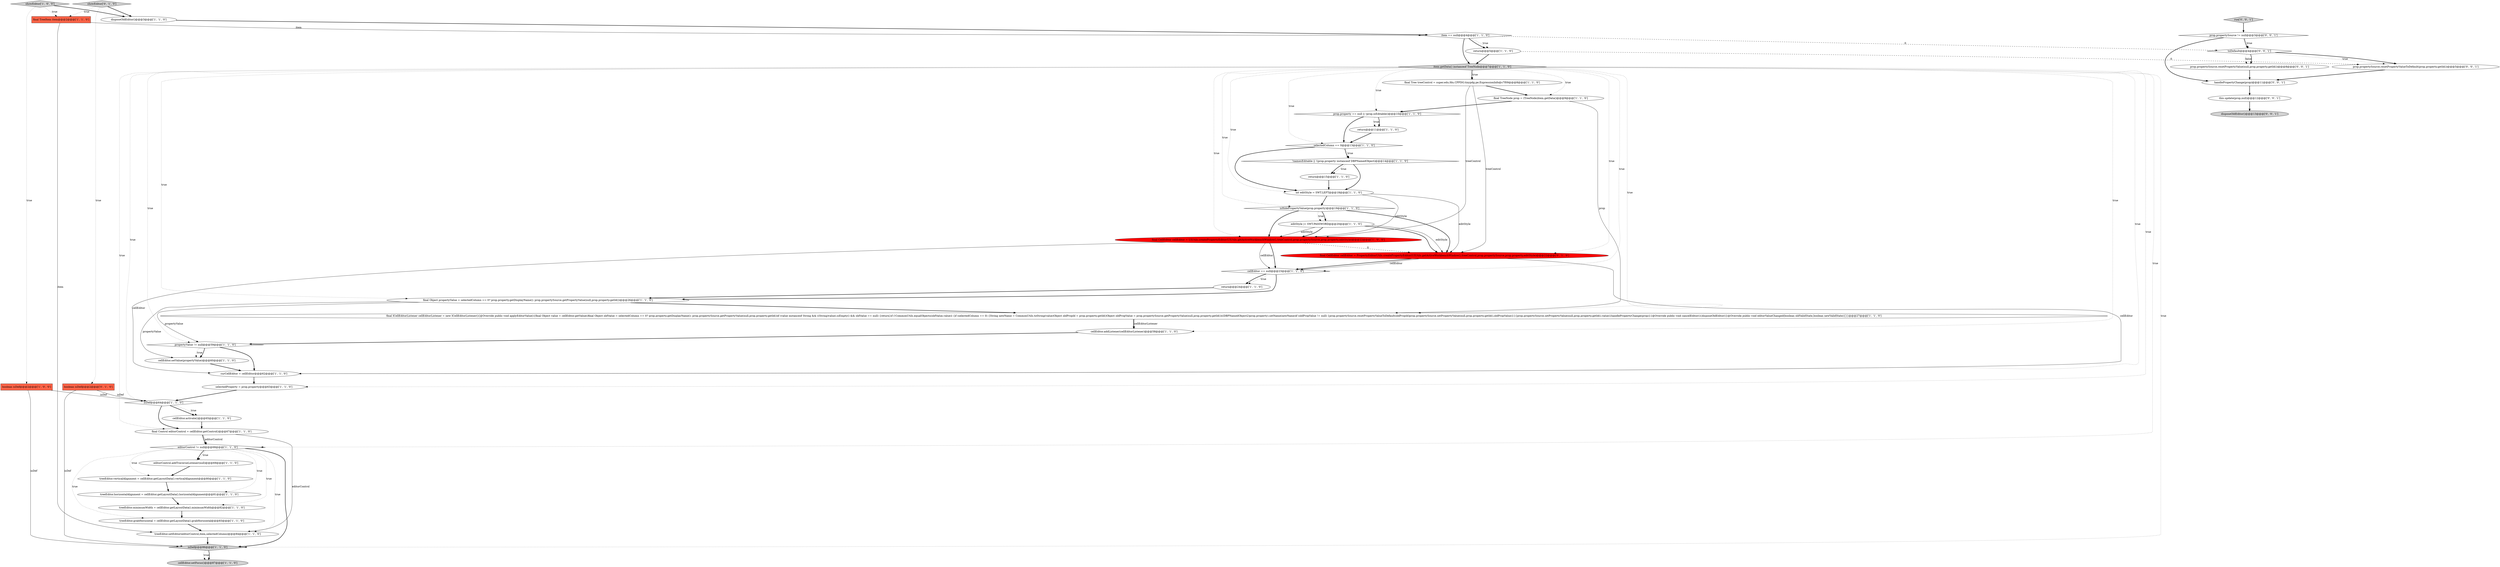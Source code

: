 digraph {
45 [style = filled, label = "prop.propertySource != null@@@3@@@['0', '0', '1']", fillcolor = white, shape = diamond image = "AAA0AAABBB3BBB"];
47 [style = filled, label = "prop.propertySource.resetPropertyValue(null,prop.property.getId())@@@8@@@['0', '0', '1']", fillcolor = white, shape = ellipse image = "AAA0AAABBB3BBB"];
36 [style = filled, label = "prop.property == null || !prop.isEditable()@@@10@@@['1', '1', '0']", fillcolor = white, shape = diamond image = "AAA0AAABBB1BBB"];
29 [style = filled, label = "isDef@@@64@@@['1', '1', '0']", fillcolor = white, shape = diamond image = "AAA0AAABBB1BBB"];
28 [style = filled, label = "selectedProperty = prop.property@@@63@@@['1', '1', '0']", fillcolor = white, shape = ellipse image = "AAA0AAABBB1BBB"];
43 [style = filled, label = "prop.propertySource.resetPropertyValueToDefault(prop.property.getId())@@@5@@@['0', '0', '1']", fillcolor = white, shape = ellipse image = "AAA0AAABBB3BBB"];
22 [style = filled, label = "return@@@15@@@['1', '1', '0']", fillcolor = white, shape = ellipse image = "AAA0AAABBB1BBB"];
14 [style = filled, label = "disposeOldEditor()@@@3@@@['1', '1', '0']", fillcolor = white, shape = ellipse image = "AAA0AAABBB1BBB"];
0 [style = filled, label = "editStyle |= SWT.PASSWORD@@@20@@@['1', '1', '0']", fillcolor = white, shape = ellipse image = "AAA0AAABBB1BBB"];
24 [style = filled, label = "item == null@@@4@@@['1', '1', '0']", fillcolor = white, shape = diamond image = "AAA0AAABBB1BBB"];
46 [style = filled, label = "this.update(prop,null)@@@12@@@['0', '0', '1']", fillcolor = white, shape = ellipse image = "AAA0AAABBB3BBB"];
4 [style = filled, label = "isHidePropertyValue(prop.property)@@@19@@@['1', '1', '0']", fillcolor = white, shape = diamond image = "AAA0AAABBB1BBB"];
11 [style = filled, label = "cellEditor.setFocus()@@@87@@@['1', '1', '0']", fillcolor = lightgray, shape = ellipse image = "AAA0AAABBB1BBB"];
42 [style = filled, label = "disposeOldEditor()@@@13@@@['0', '0', '1']", fillcolor = lightgray, shape = ellipse image = "AAA0AAABBB3BBB"];
31 [style = filled, label = "cellEditor.activate()@@@65@@@['1', '1', '0']", fillcolor = white, shape = ellipse image = "AAA0AAABBB1BBB"];
20 [style = filled, label = "return@@@5@@@['1', '1', '0']", fillcolor = white, shape = ellipse image = "AAA0AAABBB1BBB"];
7 [style = filled, label = "final CellEditor cellEditor = UIUtils.createPropertyEditor(UIUtils.getActiveWorkbenchWindow(),treeControl,prop.propertySource,prop.property,editStyle)@@@22@@@['1', '0', '0']", fillcolor = red, shape = ellipse image = "AAA1AAABBB1BBB"];
16 [style = filled, label = "boolean isDef@@@2@@@['1', '0', '0']", fillcolor = tomato, shape = box image = "AAA0AAABBB1BBB"];
34 [style = filled, label = "isDef@@@86@@@['1', '1', '0']", fillcolor = lightgray, shape = diamond image = "AAA0AAABBB1BBB"];
48 [style = filled, label = "run['0', '0', '1']", fillcolor = lightgray, shape = diamond image = "AAA0AAABBB3BBB"];
30 [style = filled, label = "treeEditor.horizontalAlignment = cellEditor.getLayoutData().horizontalAlignment@@@81@@@['1', '1', '0']", fillcolor = white, shape = ellipse image = "AAA0AAABBB1BBB"];
17 [style = filled, label = "treeEditor.minimumWidth = cellEditor.getLayoutData().minimumWidth@@@82@@@['1', '1', '0']", fillcolor = white, shape = ellipse image = "AAA0AAABBB1BBB"];
35 [style = filled, label = "final Control editorControl = cellEditor.getControl()@@@67@@@['1', '1', '0']", fillcolor = white, shape = ellipse image = "AAA0AAABBB1BBB"];
13 [style = filled, label = "cellEditor == null@@@23@@@['1', '1', '0']", fillcolor = white, shape = diamond image = "AAA0AAABBB1BBB"];
18 [style = filled, label = "curCellEditor = cellEditor@@@62@@@['1', '1', '0']", fillcolor = white, shape = ellipse image = "AAA0AAABBB1BBB"];
44 [style = filled, label = "handlePropertyChange(prop)@@@11@@@['0', '0', '1']", fillcolor = white, shape = ellipse image = "AAA0AAABBB3BBB"];
10 [style = filled, label = "item.getData() instanceof TreeNode@@@7@@@['1', '1', '0']", fillcolor = lightgray, shape = diamond image = "AAA0AAABBB1BBB"];
49 [style = filled, label = "toDefault@@@4@@@['0', '0', '1']", fillcolor = white, shape = diamond image = "AAA0AAABBB3BBB"];
8 [style = filled, label = "!namesEditable || !(prop.property instanceof DBPNamedObject)@@@14@@@['1', '1', '0']", fillcolor = white, shape = diamond image = "AAA0AAABBB1BBB"];
12 [style = filled, label = "int editStyle = SWT.LEFT@@@18@@@['1', '1', '0']", fillcolor = white, shape = ellipse image = "AAA0AAABBB1BBB"];
2 [style = filled, label = "cellEditor.setValue(propertyValue)@@@60@@@['1', '1', '0']", fillcolor = white, shape = ellipse image = "AAA0AAABBB1BBB"];
23 [style = filled, label = "return@@@24@@@['1', '1', '0']", fillcolor = white, shape = ellipse image = "AAA0AAABBB1BBB"];
21 [style = filled, label = "final Object propertyValue = selectedColumn == 0? prop.property.getDisplayName(): prop.propertySource.getPropertyValue(null,prop.property.getId())@@@26@@@['1', '1', '0']", fillcolor = white, shape = ellipse image = "AAA0AAABBB1BBB"];
26 [style = filled, label = "editorControl != null@@@68@@@['1', '1', '0']", fillcolor = white, shape = diamond image = "AAA0AAABBB1BBB"];
3 [style = filled, label = "treeEditor.grabHorizontal = cellEditor.getLayoutData().grabHorizontal@@@83@@@['1', '1', '0']", fillcolor = white, shape = ellipse image = "AAA0AAABBB1BBB"];
40 [style = filled, label = "final CellEditor cellEditor = PropertyEditorUtils.createPropertyEditor(UIUtils.getActiveWorkbenchWindow(),treeControl,prop.propertySource,prop.property,editStyle)@@@22@@@['0', '1', '0']", fillcolor = red, shape = ellipse image = "AAA1AAABBB2BBB"];
19 [style = filled, label = "return@@@11@@@['1', '1', '0']", fillcolor = white, shape = ellipse image = "AAA0AAABBB1BBB"];
15 [style = filled, label = "selectedColumn == 0@@@13@@@['1', '1', '0']", fillcolor = white, shape = diamond image = "AAA0AAABBB1BBB"];
9 [style = filled, label = "treeEditor.setEditor(editorControl,item,selectedColumn)@@@84@@@['1', '1', '0']", fillcolor = white, shape = ellipse image = "AAA0AAABBB1BBB"];
39 [style = filled, label = "boolean isDef@@@2@@@['0', '1', '0']", fillcolor = tomato, shape = box image = "AAA0AAABBB2BBB"];
33 [style = filled, label = "treeEditor.verticalAlignment = cellEditor.getLayoutData().verticalAlignment@@@80@@@['1', '1', '0']", fillcolor = white, shape = ellipse image = "AAA0AAABBB1BBB"];
27 [style = filled, label = "final TreeItem item@@@2@@@['1', '1', '0']", fillcolor = tomato, shape = box image = "AAA0AAABBB1BBB"];
6 [style = filled, label = "cellEditor.addListener(cellEditorListener)@@@58@@@['1', '1', '0']", fillcolor = white, shape = ellipse image = "AAA0AAABBB1BBB"];
37 [style = filled, label = "final Tree treeControl = super.edu.fdu.CPPDG.tinypdg.pe.ExpressionInfo@c7f09@@@8@@@['1', '1', '0']", fillcolor = white, shape = ellipse image = "AAA0AAABBB1BBB"];
41 [style = filled, label = "showEditor['0', '1', '0']", fillcolor = lightgray, shape = diamond image = "AAA0AAABBB2BBB"];
25 [style = filled, label = "final TreeNode prop = (TreeNode)item.getData()@@@9@@@['1', '1', '0']", fillcolor = white, shape = ellipse image = "AAA0AAABBB1BBB"];
1 [style = filled, label = "final ICellEditorListener cellEditorListener = new ICellEditorListener(){@Override public void applyEditorValue(){final Object value = cellEditor.getValue()final Object oldValue = selectedColumn == 0? prop.property.getDisplayName(): prop.propertySource.getPropertyValue(null,prop.property.getId())if (value instanceof String && ((String)value).isEmpty() && oldValue == null) {return}if (!CommonUtils.equalObjects(oldValue,value)) {if (selectedColumn == 0) {String newName = CommonUtils.toString(value)Object oldPropId = prop.property.getId()Object oldPropValue = prop.propertySource.getPropertyValue(null,prop.property.getId())((DBPNamedObject2)prop.property).setName(newName)if (oldPropValue != null) {prop.propertySource.resetPropertyValueToDefault(oldPropId)prop.propertySource.setPropertyValue(null,prop.property.getId(),oldPropValue)}}{prop.propertySource.setPropertyValue(null,prop.property.getId(),value)}handlePropertyChange(prop)}}@Override public void cancelEditor(){disposeOldEditor()}@Override public void editorValueChanged(boolean oldValidState,boolean newValidState){}}@@@27@@@['1', '1', '0']", fillcolor = white, shape = ellipse image = "AAA0AAABBB1BBB"];
32 [style = filled, label = "editorControl.addTraverseListener(null)@@@69@@@['1', '1', '0']", fillcolor = white, shape = ellipse image = "AAA0AAABBB1BBB"];
38 [style = filled, label = "showEditor['1', '0', '0']", fillcolor = lightgray, shape = diamond image = "AAA0AAABBB1BBB"];
5 [style = filled, label = "propertyValue != null@@@59@@@['1', '1', '0']", fillcolor = white, shape = diamond image = "AAA0AAABBB1BBB"];
14->24 [style = bold, label=""];
12->40 [style = solid, label="editStyle"];
27->24 [style = solid, label="item"];
7->18 [style = solid, label="cellEditor"];
26->34 [style = bold, label=""];
10->34 [style = dotted, label="true"];
40->13 [style = bold, label=""];
21->5 [style = solid, label="propertyValue"];
27->9 [style = solid, label="item"];
10->29 [style = dotted, label="true"];
37->7 [style = solid, label="treeControl"];
0->7 [style = solid, label="editStyle"];
44->46 [style = bold, label=""];
38->16 [style = dotted, label="true"];
15->8 [style = dotted, label="true"];
31->35 [style = bold, label=""];
26->30 [style = dotted, label="true"];
16->34 [style = solid, label="isDef"];
21->1 [style = bold, label=""];
40->18 [style = solid, label="cellEditor"];
8->22 [style = dotted, label="true"];
35->9 [style = solid, label="editorControl"];
0->40 [style = bold, label=""];
25->1 [style = solid, label="prop"];
10->1 [style = dotted, label="true"];
10->4 [style = dotted, label="true"];
19->15 [style = bold, label=""];
43->44 [style = bold, label=""];
24->10 [style = bold, label=""];
10->18 [style = dotted, label="true"];
46->42 [style = bold, label=""];
10->6 [style = dotted, label="true"];
12->7 [style = solid, label="editStyle"];
26->32 [style = bold, label=""];
25->36 [style = bold, label=""];
4->0 [style = dotted, label="true"];
16->29 [style = solid, label="isDef"];
21->2 [style = solid, label="propertyValue"];
2->18 [style = bold, label=""];
7->13 [style = solid, label="cellEditor"];
26->9 [style = dotted, label="true"];
26->3 [style = dotted, label="true"];
18->28 [style = bold, label=""];
13->23 [style = dotted, label="true"];
8->22 [style = bold, label=""];
4->0 [style = bold, label=""];
0->7 [style = bold, label=""];
24->20 [style = bold, label=""];
45->49 [style = dotted, label="true"];
49->47 [style = dotted, label="false"];
10->25 [style = dotted, label="true"];
26->32 [style = dotted, label="true"];
0->40 [style = solid, label="editStyle"];
33->30 [style = bold, label=""];
47->44 [style = bold, label=""];
10->26 [style = dotted, label="true"];
15->12 [style = bold, label=""];
29->35 [style = bold, label=""];
28->29 [style = bold, label=""];
30->17 [style = bold, label=""];
26->33 [style = dotted, label="true"];
1->6 [style = solid, label="cellEditorListener"];
10->28 [style = dotted, label="true"];
38->27 [style = dotted, label="true"];
35->26 [style = solid, label="editorControl"];
37->25 [style = bold, label=""];
34->11 [style = dotted, label="true"];
5->18 [style = bold, label=""];
36->19 [style = dotted, label="true"];
45->44 [style = bold, label=""];
32->33 [style = bold, label=""];
4->7 [style = bold, label=""];
10->35 [style = dotted, label="true"];
37->40 [style = solid, label="treeControl"];
39->34 [style = solid, label="isDef"];
3->9 [style = bold, label=""];
6->5 [style = bold, label=""];
1->6 [style = bold, label=""];
40->13 [style = solid, label="cellEditor"];
10->13 [style = dotted, label="true"];
39->29 [style = solid, label="isDef"];
26->17 [style = dotted, label="true"];
24->20 [style = dotted, label="true"];
17->3 [style = bold, label=""];
20->43 [style = dashed, label="0"];
10->37 [style = dotted, label="true"];
35->26 [style = bold, label=""];
10->40 [style = dotted, label="true"];
15->8 [style = bold, label=""];
8->12 [style = bold, label=""];
49->43 [style = dotted, label="true"];
41->14 [style = bold, label=""];
36->19 [style = bold, label=""];
5->2 [style = dotted, label="true"];
10->37 [style = bold, label=""];
7->40 [style = dashed, label="0"];
24->49 [style = dashed, label="0"];
7->13 [style = bold, label=""];
4->40 [style = bold, label=""];
10->12 [style = dotted, label="true"];
41->27 [style = dotted, label="true"];
45->49 [style = bold, label=""];
29->31 [style = bold, label=""];
36->15 [style = bold, label=""];
41->39 [style = dotted, label="true"];
10->5 [style = dotted, label="true"];
49->43 [style = bold, label=""];
34->11 [style = bold, label=""];
38->14 [style = bold, label=""];
20->10 [style = bold, label=""];
49->47 [style = bold, label=""];
10->15 [style = dotted, label="true"];
10->36 [style = dotted, label="true"];
5->2 [style = bold, label=""];
48->45 [style = bold, label=""];
12->4 [style = bold, label=""];
23->21 [style = bold, label=""];
22->12 [style = bold, label=""];
13->23 [style = bold, label=""];
13->21 [style = bold, label=""];
10->21 [style = dotted, label="true"];
10->7 [style = dotted, label="true"];
29->31 [style = dotted, label="true"];
9->34 [style = bold, label=""];
}
